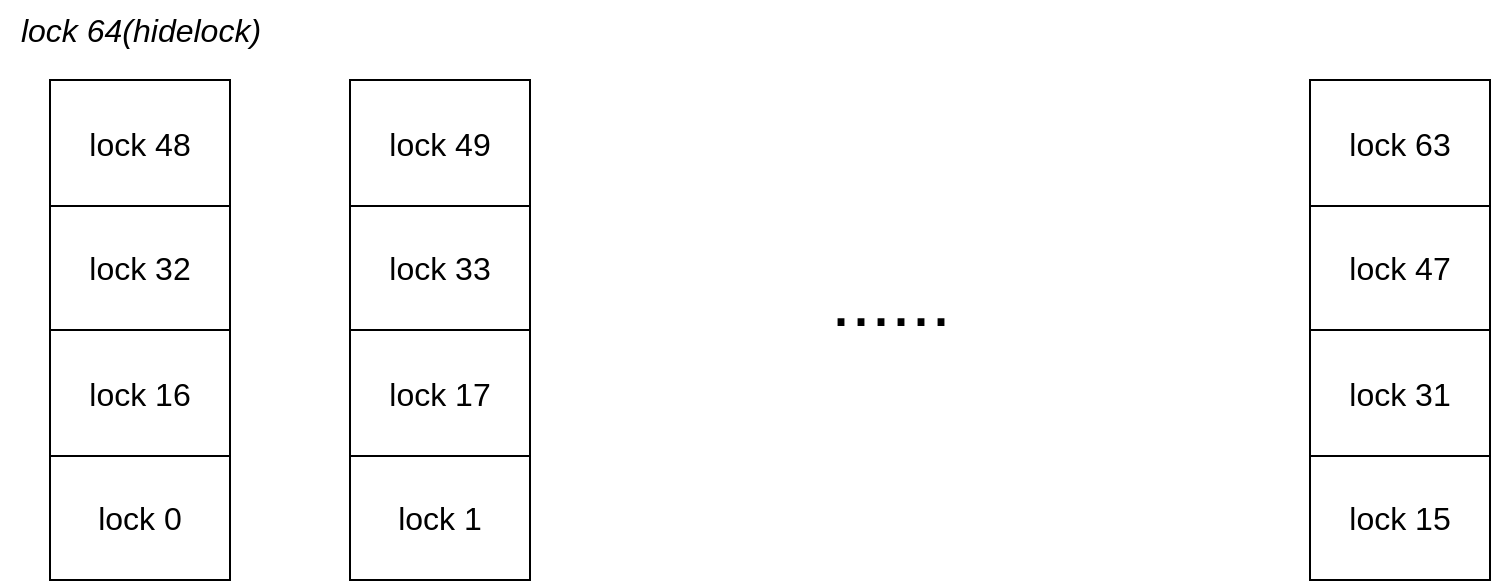 <mxfile version="26.1.1">
  <diagram name="第 1 页" id="Y5YOEu1n1G81mtxXe9f7">
    <mxGraphModel dx="2632" dy="1478" grid="1" gridSize="10" guides="1" tooltips="1" connect="1" arrows="1" fold="1" page="1" pageScale="1" pageWidth="827" pageHeight="1169" math="0" shadow="0">
      <root>
        <mxCell id="0" />
        <mxCell id="1" parent="0" />
        <mxCell id="tzgHff-u2JWfcK4r_l2z-1" value="" style="shape=table;startSize=0;container=1;collapsible=0;childLayout=tableLayout;" vertex="1" parent="1">
          <mxGeometry x="50" y="330" width="90" height="250" as="geometry" />
        </mxCell>
        <mxCell id="tzgHff-u2JWfcK4r_l2z-2" value="" style="shape=tableRow;horizontal=0;startSize=0;swimlaneHead=0;swimlaneBody=0;strokeColor=inherit;top=0;left=0;bottom=0;right=0;collapsible=0;dropTarget=0;fillColor=none;points=[[0,0.5],[1,0.5]];portConstraint=eastwest;" vertex="1" parent="tzgHff-u2JWfcK4r_l2z-1">
          <mxGeometry width="90" height="63" as="geometry" />
        </mxCell>
        <mxCell id="tzgHff-u2JWfcK4r_l2z-3" value="&lt;font style=&quot;font-size: 16px;&quot;&gt;lock 48&lt;/font&gt;" style="shape=partialRectangle;html=1;whiteSpace=wrap;connectable=0;strokeColor=inherit;overflow=hidden;fillColor=none;top=0;left=0;bottom=0;right=0;pointerEvents=1;" vertex="1" parent="tzgHff-u2JWfcK4r_l2z-2">
          <mxGeometry width="90" height="63" as="geometry">
            <mxRectangle width="90" height="63" as="alternateBounds" />
          </mxGeometry>
        </mxCell>
        <mxCell id="tzgHff-u2JWfcK4r_l2z-4" value="" style="shape=tableRow;horizontal=0;startSize=0;swimlaneHead=0;swimlaneBody=0;strokeColor=inherit;top=0;left=0;bottom=0;right=0;collapsible=0;dropTarget=0;fillColor=none;points=[[0,0.5],[1,0.5]];portConstraint=eastwest;" vertex="1" parent="tzgHff-u2JWfcK4r_l2z-1">
          <mxGeometry y="63" width="90" height="62" as="geometry" />
        </mxCell>
        <mxCell id="tzgHff-u2JWfcK4r_l2z-5" value="&lt;font style=&quot;font-size: 16px;&quot;&gt;lock 32&lt;/font&gt;" style="shape=partialRectangle;html=1;whiteSpace=wrap;connectable=0;strokeColor=inherit;overflow=hidden;fillColor=none;top=0;left=0;bottom=0;right=0;pointerEvents=1;" vertex="1" parent="tzgHff-u2JWfcK4r_l2z-4">
          <mxGeometry width="90" height="62" as="geometry">
            <mxRectangle width="90" height="62" as="alternateBounds" />
          </mxGeometry>
        </mxCell>
        <mxCell id="tzgHff-u2JWfcK4r_l2z-6" value="" style="shape=tableRow;horizontal=0;startSize=0;swimlaneHead=0;swimlaneBody=0;strokeColor=inherit;top=0;left=0;bottom=0;right=0;collapsible=0;dropTarget=0;fillColor=none;points=[[0,0.5],[1,0.5]];portConstraint=eastwest;" vertex="1" parent="tzgHff-u2JWfcK4r_l2z-1">
          <mxGeometry y="125" width="90" height="63" as="geometry" />
        </mxCell>
        <mxCell id="tzgHff-u2JWfcK4r_l2z-7" value="&lt;font style=&quot;font-size: 16px;&quot;&gt;lock 16&lt;/font&gt;" style="shape=partialRectangle;html=1;whiteSpace=wrap;connectable=0;strokeColor=inherit;overflow=hidden;fillColor=none;top=0;left=0;bottom=0;right=0;pointerEvents=1;" vertex="1" parent="tzgHff-u2JWfcK4r_l2z-6">
          <mxGeometry width="90" height="63" as="geometry">
            <mxRectangle width="90" height="63" as="alternateBounds" />
          </mxGeometry>
        </mxCell>
        <mxCell id="tzgHff-u2JWfcK4r_l2z-8" value="" style="shape=tableRow;horizontal=0;startSize=0;swimlaneHead=0;swimlaneBody=0;strokeColor=inherit;top=0;left=0;bottom=0;right=0;collapsible=0;dropTarget=0;fillColor=none;points=[[0,0.5],[1,0.5]];portConstraint=eastwest;" vertex="1" parent="tzgHff-u2JWfcK4r_l2z-1">
          <mxGeometry y="188" width="90" height="62" as="geometry" />
        </mxCell>
        <mxCell id="tzgHff-u2JWfcK4r_l2z-9" value="&lt;font style=&quot;font-size: 16px;&quot;&gt;lock 0&lt;/font&gt;" style="shape=partialRectangle;html=1;whiteSpace=wrap;connectable=0;strokeColor=inherit;overflow=hidden;fillColor=none;top=0;left=0;bottom=0;right=0;pointerEvents=1;" vertex="1" parent="tzgHff-u2JWfcK4r_l2z-8">
          <mxGeometry width="90" height="62" as="geometry">
            <mxRectangle width="90" height="62" as="alternateBounds" />
          </mxGeometry>
        </mxCell>
        <mxCell id="tzgHff-u2JWfcK4r_l2z-10" value="" style="shape=table;startSize=0;container=1;collapsible=0;childLayout=tableLayout;" vertex="1" parent="1">
          <mxGeometry x="200" y="330" width="90" height="250" as="geometry" />
        </mxCell>
        <mxCell id="tzgHff-u2JWfcK4r_l2z-11" value="" style="shape=tableRow;horizontal=0;startSize=0;swimlaneHead=0;swimlaneBody=0;strokeColor=inherit;top=0;left=0;bottom=0;right=0;collapsible=0;dropTarget=0;fillColor=none;points=[[0,0.5],[1,0.5]];portConstraint=eastwest;" vertex="1" parent="tzgHff-u2JWfcK4r_l2z-10">
          <mxGeometry width="90" height="63" as="geometry" />
        </mxCell>
        <mxCell id="tzgHff-u2JWfcK4r_l2z-12" value="&lt;font style=&quot;font-size: 16px;&quot;&gt;lock 49&lt;/font&gt;" style="shape=partialRectangle;html=1;whiteSpace=wrap;connectable=0;strokeColor=inherit;overflow=hidden;fillColor=none;top=0;left=0;bottom=0;right=0;pointerEvents=1;" vertex="1" parent="tzgHff-u2JWfcK4r_l2z-11">
          <mxGeometry width="90" height="63" as="geometry">
            <mxRectangle width="90" height="63" as="alternateBounds" />
          </mxGeometry>
        </mxCell>
        <mxCell id="tzgHff-u2JWfcK4r_l2z-13" value="" style="shape=tableRow;horizontal=0;startSize=0;swimlaneHead=0;swimlaneBody=0;strokeColor=inherit;top=0;left=0;bottom=0;right=0;collapsible=0;dropTarget=0;fillColor=none;points=[[0,0.5],[1,0.5]];portConstraint=eastwest;" vertex="1" parent="tzgHff-u2JWfcK4r_l2z-10">
          <mxGeometry y="63" width="90" height="62" as="geometry" />
        </mxCell>
        <mxCell id="tzgHff-u2JWfcK4r_l2z-14" value="&lt;font style=&quot;font-size: 16px;&quot;&gt;lock 33&lt;/font&gt;" style="shape=partialRectangle;html=1;whiteSpace=wrap;connectable=0;strokeColor=inherit;overflow=hidden;fillColor=none;top=0;left=0;bottom=0;right=0;pointerEvents=1;" vertex="1" parent="tzgHff-u2JWfcK4r_l2z-13">
          <mxGeometry width="90" height="62" as="geometry">
            <mxRectangle width="90" height="62" as="alternateBounds" />
          </mxGeometry>
        </mxCell>
        <mxCell id="tzgHff-u2JWfcK4r_l2z-15" value="" style="shape=tableRow;horizontal=0;startSize=0;swimlaneHead=0;swimlaneBody=0;strokeColor=inherit;top=0;left=0;bottom=0;right=0;collapsible=0;dropTarget=0;fillColor=none;points=[[0,0.5],[1,0.5]];portConstraint=eastwest;" vertex="1" parent="tzgHff-u2JWfcK4r_l2z-10">
          <mxGeometry y="125" width="90" height="63" as="geometry" />
        </mxCell>
        <mxCell id="tzgHff-u2JWfcK4r_l2z-16" value="&lt;font style=&quot;font-size: 16px;&quot;&gt;lock 17&lt;/font&gt;" style="shape=partialRectangle;html=1;whiteSpace=wrap;connectable=0;strokeColor=inherit;overflow=hidden;fillColor=none;top=0;left=0;bottom=0;right=0;pointerEvents=1;" vertex="1" parent="tzgHff-u2JWfcK4r_l2z-15">
          <mxGeometry width="90" height="63" as="geometry">
            <mxRectangle width="90" height="63" as="alternateBounds" />
          </mxGeometry>
        </mxCell>
        <mxCell id="tzgHff-u2JWfcK4r_l2z-17" value="" style="shape=tableRow;horizontal=0;startSize=0;swimlaneHead=0;swimlaneBody=0;strokeColor=inherit;top=0;left=0;bottom=0;right=0;collapsible=0;dropTarget=0;fillColor=none;points=[[0,0.5],[1,0.5]];portConstraint=eastwest;" vertex="1" parent="tzgHff-u2JWfcK4r_l2z-10">
          <mxGeometry y="188" width="90" height="62" as="geometry" />
        </mxCell>
        <mxCell id="tzgHff-u2JWfcK4r_l2z-18" value="&lt;font style=&quot;font-size: 16px;&quot;&gt;lock 1&lt;/font&gt;" style="shape=partialRectangle;html=1;whiteSpace=wrap;connectable=0;strokeColor=inherit;overflow=hidden;fillColor=none;top=0;left=0;bottom=0;right=0;pointerEvents=1;" vertex="1" parent="tzgHff-u2JWfcK4r_l2z-17">
          <mxGeometry width="90" height="62" as="geometry">
            <mxRectangle width="90" height="62" as="alternateBounds" />
          </mxGeometry>
        </mxCell>
        <mxCell id="tzgHff-u2JWfcK4r_l2z-19" value="" style="shape=table;startSize=0;container=1;collapsible=0;childLayout=tableLayout;" vertex="1" parent="1">
          <mxGeometry x="680" y="330" width="90" height="250" as="geometry" />
        </mxCell>
        <mxCell id="tzgHff-u2JWfcK4r_l2z-20" value="" style="shape=tableRow;horizontal=0;startSize=0;swimlaneHead=0;swimlaneBody=0;strokeColor=inherit;top=0;left=0;bottom=0;right=0;collapsible=0;dropTarget=0;fillColor=none;points=[[0,0.5],[1,0.5]];portConstraint=eastwest;" vertex="1" parent="tzgHff-u2JWfcK4r_l2z-19">
          <mxGeometry width="90" height="63" as="geometry" />
        </mxCell>
        <mxCell id="tzgHff-u2JWfcK4r_l2z-21" value="&lt;font style=&quot;font-size: 16px;&quot;&gt;lock 63&lt;/font&gt;" style="shape=partialRectangle;html=1;whiteSpace=wrap;connectable=0;strokeColor=inherit;overflow=hidden;fillColor=none;top=0;left=0;bottom=0;right=0;pointerEvents=1;" vertex="1" parent="tzgHff-u2JWfcK4r_l2z-20">
          <mxGeometry width="90" height="63" as="geometry">
            <mxRectangle width="90" height="63" as="alternateBounds" />
          </mxGeometry>
        </mxCell>
        <mxCell id="tzgHff-u2JWfcK4r_l2z-22" value="" style="shape=tableRow;horizontal=0;startSize=0;swimlaneHead=0;swimlaneBody=0;strokeColor=inherit;top=0;left=0;bottom=0;right=0;collapsible=0;dropTarget=0;fillColor=none;points=[[0,0.5],[1,0.5]];portConstraint=eastwest;" vertex="1" parent="tzgHff-u2JWfcK4r_l2z-19">
          <mxGeometry y="63" width="90" height="62" as="geometry" />
        </mxCell>
        <mxCell id="tzgHff-u2JWfcK4r_l2z-23" value="&lt;font style=&quot;font-size: 16px;&quot;&gt;lock 47&lt;/font&gt;" style="shape=partialRectangle;html=1;whiteSpace=wrap;connectable=0;strokeColor=inherit;overflow=hidden;fillColor=none;top=0;left=0;bottom=0;right=0;pointerEvents=1;" vertex="1" parent="tzgHff-u2JWfcK4r_l2z-22">
          <mxGeometry width="90" height="62" as="geometry">
            <mxRectangle width="90" height="62" as="alternateBounds" />
          </mxGeometry>
        </mxCell>
        <mxCell id="tzgHff-u2JWfcK4r_l2z-24" value="" style="shape=tableRow;horizontal=0;startSize=0;swimlaneHead=0;swimlaneBody=0;strokeColor=inherit;top=0;left=0;bottom=0;right=0;collapsible=0;dropTarget=0;fillColor=none;points=[[0,0.5],[1,0.5]];portConstraint=eastwest;" vertex="1" parent="tzgHff-u2JWfcK4r_l2z-19">
          <mxGeometry y="125" width="90" height="63" as="geometry" />
        </mxCell>
        <mxCell id="tzgHff-u2JWfcK4r_l2z-25" value="&lt;font style=&quot;font-size: 16px;&quot;&gt;lock 31&lt;/font&gt;" style="shape=partialRectangle;html=1;whiteSpace=wrap;connectable=0;strokeColor=inherit;overflow=hidden;fillColor=none;top=0;left=0;bottom=0;right=0;pointerEvents=1;" vertex="1" parent="tzgHff-u2JWfcK4r_l2z-24">
          <mxGeometry width="90" height="63" as="geometry">
            <mxRectangle width="90" height="63" as="alternateBounds" />
          </mxGeometry>
        </mxCell>
        <mxCell id="tzgHff-u2JWfcK4r_l2z-26" value="" style="shape=tableRow;horizontal=0;startSize=0;swimlaneHead=0;swimlaneBody=0;strokeColor=inherit;top=0;left=0;bottom=0;right=0;collapsible=0;dropTarget=0;fillColor=none;points=[[0,0.5],[1,0.5]];portConstraint=eastwest;" vertex="1" parent="tzgHff-u2JWfcK4r_l2z-19">
          <mxGeometry y="188" width="90" height="62" as="geometry" />
        </mxCell>
        <mxCell id="tzgHff-u2JWfcK4r_l2z-27" value="&lt;font style=&quot;font-size: 16px;&quot;&gt;lock 15&lt;/font&gt;" style="shape=partialRectangle;html=1;whiteSpace=wrap;connectable=0;strokeColor=inherit;overflow=hidden;fillColor=none;top=0;left=0;bottom=0;right=0;pointerEvents=1;" vertex="1" parent="tzgHff-u2JWfcK4r_l2z-26">
          <mxGeometry width="90" height="62" as="geometry">
            <mxRectangle width="90" height="62" as="alternateBounds" />
          </mxGeometry>
        </mxCell>
        <mxCell id="tzgHff-u2JWfcK4r_l2z-28" value="&lt;font style=&quot;font-size: 16px;&quot;&gt;&lt;i&gt;lock 64(hidelock)&lt;/i&gt;&lt;/font&gt;" style="text;html=1;align=center;verticalAlign=middle;resizable=0;points=[];autosize=1;strokeColor=none;fillColor=none;" vertex="1" parent="1">
          <mxGeometry x="25" y="290" width="140" height="30" as="geometry" />
        </mxCell>
        <mxCell id="tzgHff-u2JWfcK4r_l2z-29" value="&lt;font style=&quot;font-size: 36px;&quot;&gt;......&lt;/font&gt;" style="text;html=1;align=center;verticalAlign=middle;resizable=0;points=[];autosize=1;strokeColor=none;fillColor=none;" vertex="1" parent="1">
          <mxGeometry x="430" y="410" width="80" height="60" as="geometry" />
        </mxCell>
      </root>
    </mxGraphModel>
  </diagram>
</mxfile>
